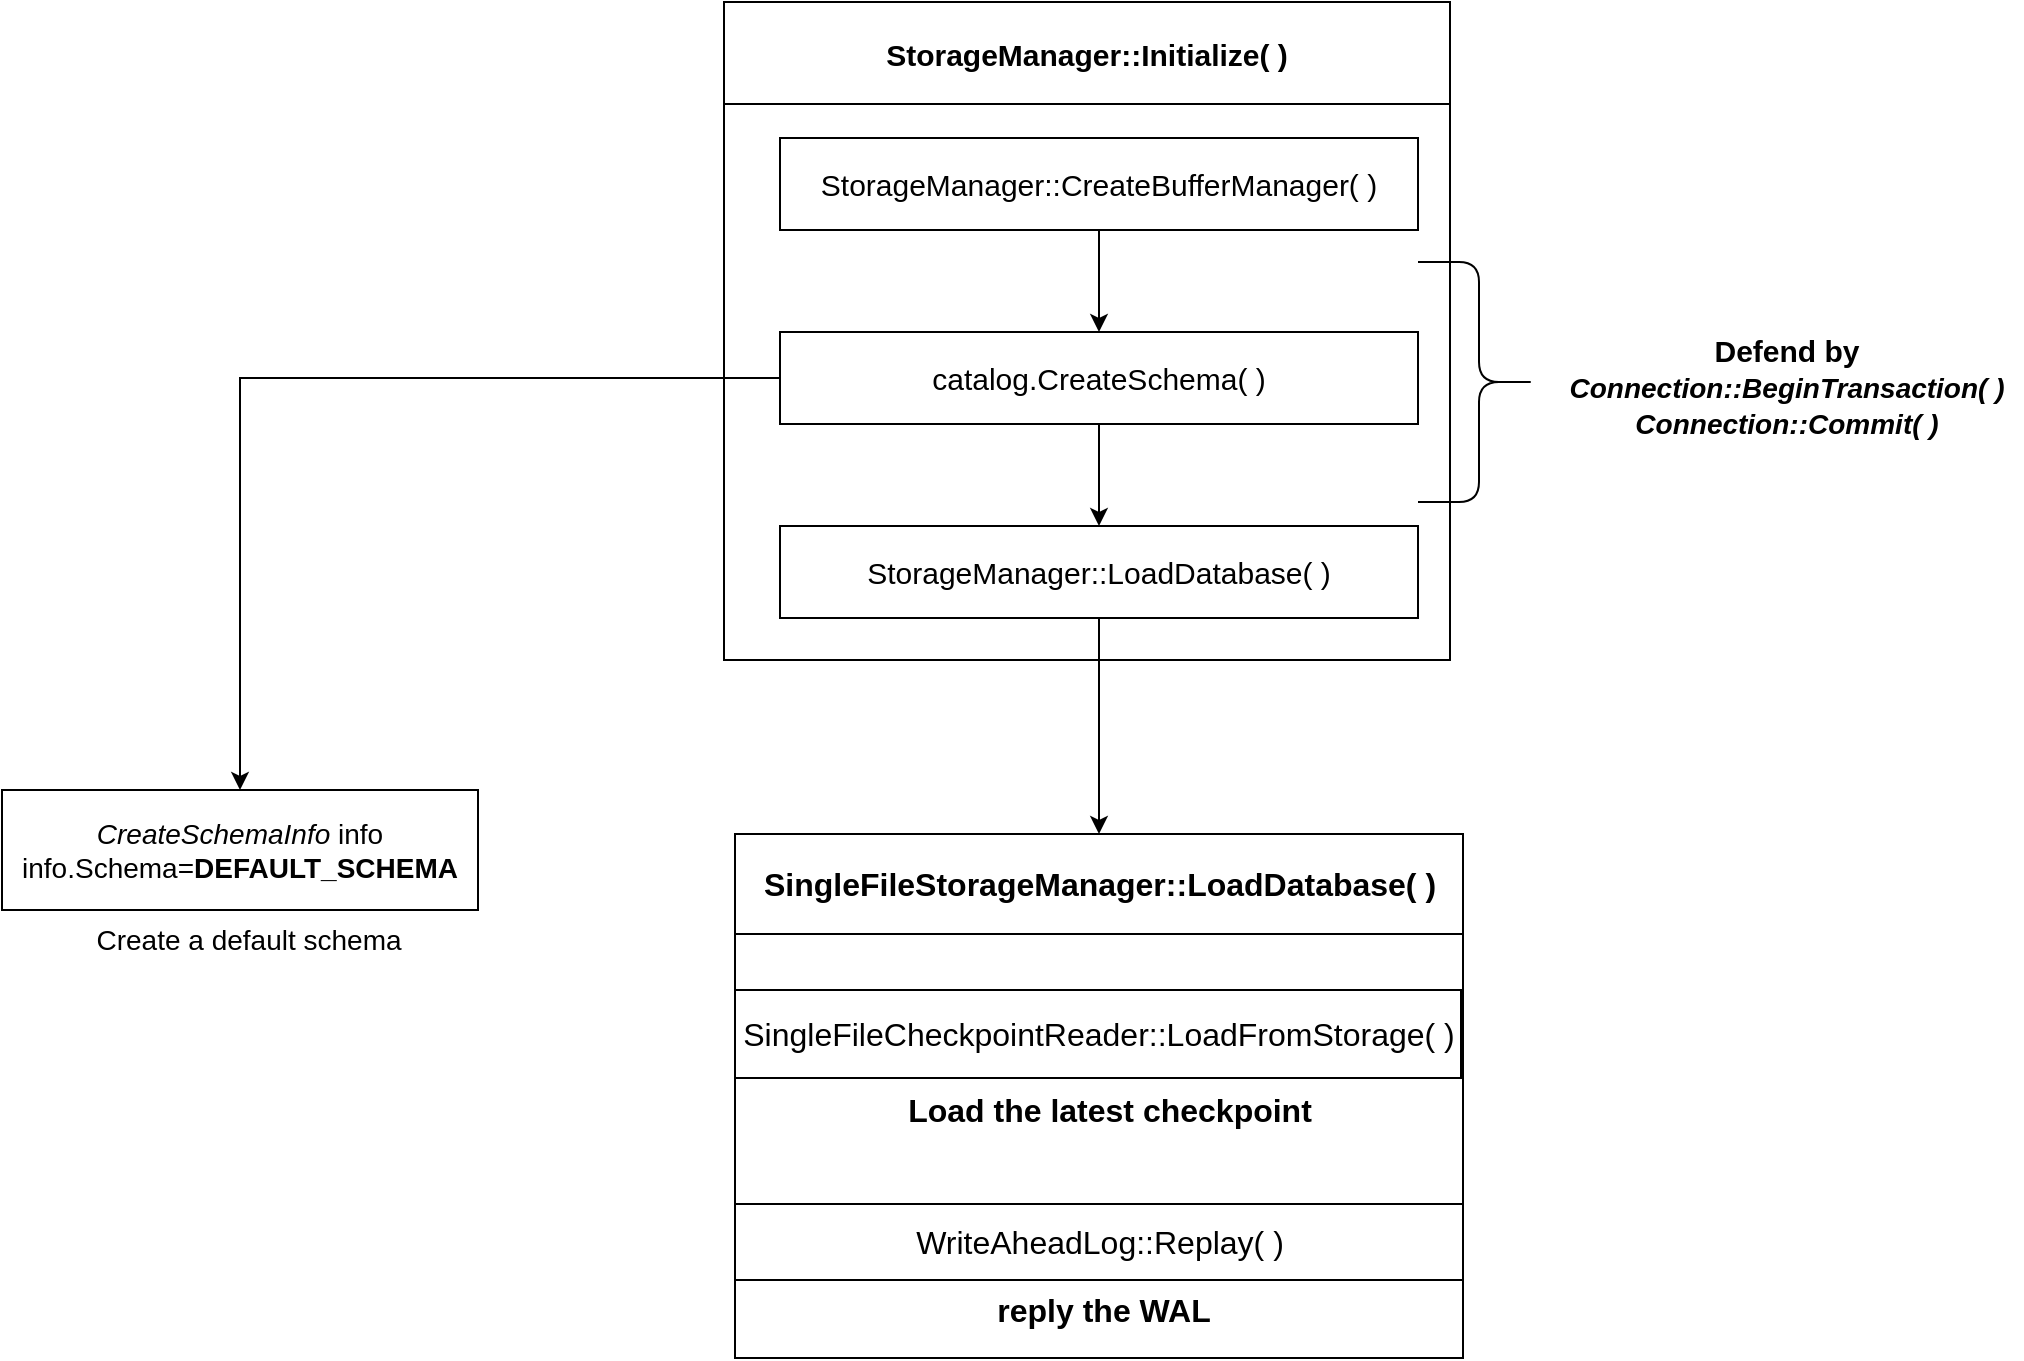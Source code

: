 <mxfile version="20.6.0" type="github">
  <diagram id="GQswBAs9rWUTwK8a14QV" name="第 1 页">
    <mxGraphModel dx="4754" dy="941" grid="0" gridSize="10" guides="1" tooltips="1" connect="1" arrows="1" fold="1" page="1" pageScale="1" pageWidth="3300" pageHeight="4681" math="0" shadow="0">
      <root>
        <mxCell id="0" />
        <mxCell id="1" parent="0" />
        <mxCell id="OjtDRb3r2wVRJjBGD-eC-1" value="&lt;font style=&quot;font-size: 15px;&quot;&gt;&lt;b&gt;StorageManager::Initialize( )&lt;/b&gt;&lt;/font&gt;" style="rounded=0;whiteSpace=wrap;html=1;" parent="1" vertex="1">
          <mxGeometry x="282" y="154" width="363" height="51" as="geometry" />
        </mxCell>
        <mxCell id="OjtDRb3r2wVRJjBGD-eC-2" value="" style="rounded=0;whiteSpace=wrap;html=1;fontSize=15;" parent="1" vertex="1">
          <mxGeometry x="282" y="205" width="363" height="278" as="geometry" />
        </mxCell>
        <mxCell id="OjtDRb3r2wVRJjBGD-eC-5" style="edgeStyle=orthogonalEdgeStyle;rounded=0;orthogonalLoop=1;jettySize=auto;html=1;entryX=0.5;entryY=0;entryDx=0;entryDy=0;fontSize=15;" parent="1" source="OjtDRb3r2wVRJjBGD-eC-3" target="OjtDRb3r2wVRJjBGD-eC-4" edge="1">
          <mxGeometry relative="1" as="geometry" />
        </mxCell>
        <mxCell id="OjtDRb3r2wVRJjBGD-eC-3" value="StorageManager::CreateBufferManager( )" style="rounded=0;whiteSpace=wrap;html=1;fontSize=15;" parent="1" vertex="1">
          <mxGeometry x="310" y="222" width="319" height="46" as="geometry" />
        </mxCell>
        <mxCell id="OjtDRb3r2wVRJjBGD-eC-7" style="edgeStyle=orthogonalEdgeStyle;rounded=0;orthogonalLoop=1;jettySize=auto;html=1;entryX=0.5;entryY=0;entryDx=0;entryDy=0;fontSize=15;" parent="1" source="OjtDRb3r2wVRJjBGD-eC-4" target="OjtDRb3r2wVRJjBGD-eC-6" edge="1">
          <mxGeometry relative="1" as="geometry" />
        </mxCell>
        <mxCell id="OjtDRb3r2wVRJjBGD-eC-10" style="edgeStyle=orthogonalEdgeStyle;rounded=0;orthogonalLoop=1;jettySize=auto;html=1;fontSize=14;" parent="1" source="OjtDRb3r2wVRJjBGD-eC-4" target="OjtDRb3r2wVRJjBGD-eC-11" edge="1">
          <mxGeometry relative="1" as="geometry">
            <mxPoint x="218" y="627" as="targetPoint" />
          </mxGeometry>
        </mxCell>
        <mxCell id="OjtDRb3r2wVRJjBGD-eC-4" value="catalog.CreateSchema( )" style="rounded=0;whiteSpace=wrap;html=1;fontSize=15;" parent="1" vertex="1">
          <mxGeometry x="310" y="319" width="319" height="46" as="geometry" />
        </mxCell>
        <mxCell id="VM_0vS1CVFmWydNHuRjW-6" style="edgeStyle=orthogonalEdgeStyle;rounded=0;orthogonalLoop=1;jettySize=auto;html=1;entryX=0.5;entryY=0;entryDx=0;entryDy=0;fontSize=16;" edge="1" parent="1" source="OjtDRb3r2wVRJjBGD-eC-6" target="VM_0vS1CVFmWydNHuRjW-2">
          <mxGeometry relative="1" as="geometry" />
        </mxCell>
        <mxCell id="OjtDRb3r2wVRJjBGD-eC-6" value="StorageManager::LoadDatabase( )" style="rounded=0;whiteSpace=wrap;html=1;fontSize=15;" parent="1" vertex="1">
          <mxGeometry x="310" y="416" width="319" height="46" as="geometry" />
        </mxCell>
        <mxCell id="OjtDRb3r2wVRJjBGD-eC-8" value="" style="shape=curlyBracket;whiteSpace=wrap;html=1;rounded=1;flipH=1;labelPosition=right;verticalLabelPosition=middle;align=left;verticalAlign=middle;fontSize=15;" parent="1" vertex="1">
          <mxGeometry x="629" y="284" width="61" height="120" as="geometry" />
        </mxCell>
        <mxCell id="OjtDRb3r2wVRJjBGD-eC-9" value="&lt;b&gt;Defend by &lt;i&gt;&lt;font style=&quot;font-size: 14px;&quot;&gt;Connection::BeginTransaction( ) Connection::Commit( )&lt;/font&gt;&lt;/i&gt;&lt;/b&gt;" style="text;html=1;strokeColor=none;fillColor=none;align=center;verticalAlign=middle;whiteSpace=wrap;rounded=0;fontSize=15;" parent="1" vertex="1">
          <mxGeometry x="696" y="331" width="235" height="30" as="geometry" />
        </mxCell>
        <mxCell id="OjtDRb3r2wVRJjBGD-eC-11" value="&lt;i&gt;CreateSchemaInfo&lt;/i&gt; info&lt;br&gt;info.Schema=&lt;b&gt;DEFAULT_SCHEMA&lt;/b&gt;" style="rounded=0;whiteSpace=wrap;html=1;fontSize=14;" parent="1" vertex="1">
          <mxGeometry x="-79" y="548" width="238" height="60" as="geometry" />
        </mxCell>
        <mxCell id="VM_0vS1CVFmWydNHuRjW-1" value="&lt;font style=&quot;font-size: 14px;&quot;&gt;Create a default schema&lt;/font&gt;" style="text;html=1;strokeColor=none;fillColor=none;align=center;verticalAlign=middle;whiteSpace=wrap;rounded=0;" vertex="1" parent="1">
          <mxGeometry x="-47" y="608" width="183" height="30" as="geometry" />
        </mxCell>
        <mxCell id="VM_0vS1CVFmWydNHuRjW-2" value="&lt;font style=&quot;font-size: 16px;&quot;&gt;&lt;b&gt;SingleFileStorageManager::LoadDatabase( )&lt;/b&gt;&lt;/font&gt;" style="rounded=0;whiteSpace=wrap;html=1;fontSize=14;" vertex="1" parent="1">
          <mxGeometry x="287.5" y="570" width="364" height="50" as="geometry" />
        </mxCell>
        <mxCell id="VM_0vS1CVFmWydNHuRjW-3" value="" style="rounded=0;whiteSpace=wrap;html=1;fontSize=16;" vertex="1" parent="1">
          <mxGeometry x="287.5" y="620" width="364" height="212" as="geometry" />
        </mxCell>
        <mxCell id="VM_0vS1CVFmWydNHuRjW-4" value="SingleFileCheckpointReader::LoadFromStorage( )" style="rounded=0;whiteSpace=wrap;html=1;fontSize=16;" vertex="1" parent="1">
          <mxGeometry x="287.5" y="648" width="363" height="44" as="geometry" />
        </mxCell>
        <mxCell id="VM_0vS1CVFmWydNHuRjW-5" value="WriteAheadLog::Replay( )" style="rounded=0;whiteSpace=wrap;html=1;fontSize=16;" vertex="1" parent="1">
          <mxGeometry x="287.5" y="755" width="364" height="38" as="geometry" />
        </mxCell>
        <mxCell id="VM_0vS1CVFmWydNHuRjW-7" value="&lt;b&gt;Load the latest checkpoint&lt;/b&gt;" style="text;html=1;strokeColor=none;fillColor=none;align=center;verticalAlign=middle;whiteSpace=wrap;rounded=0;fontSize=16;" vertex="1" parent="1">
          <mxGeometry x="365" y="692.5" width="220" height="30" as="geometry" />
        </mxCell>
        <mxCell id="VM_0vS1CVFmWydNHuRjW-8" value="&lt;b&gt;reply the WAL&lt;/b&gt;" style="text;html=1;strokeColor=none;fillColor=none;align=center;verticalAlign=middle;whiteSpace=wrap;rounded=0;fontSize=16;" vertex="1" parent="1">
          <mxGeometry x="362" y="793" width="220" height="30" as="geometry" />
        </mxCell>
      </root>
    </mxGraphModel>
  </diagram>
</mxfile>
